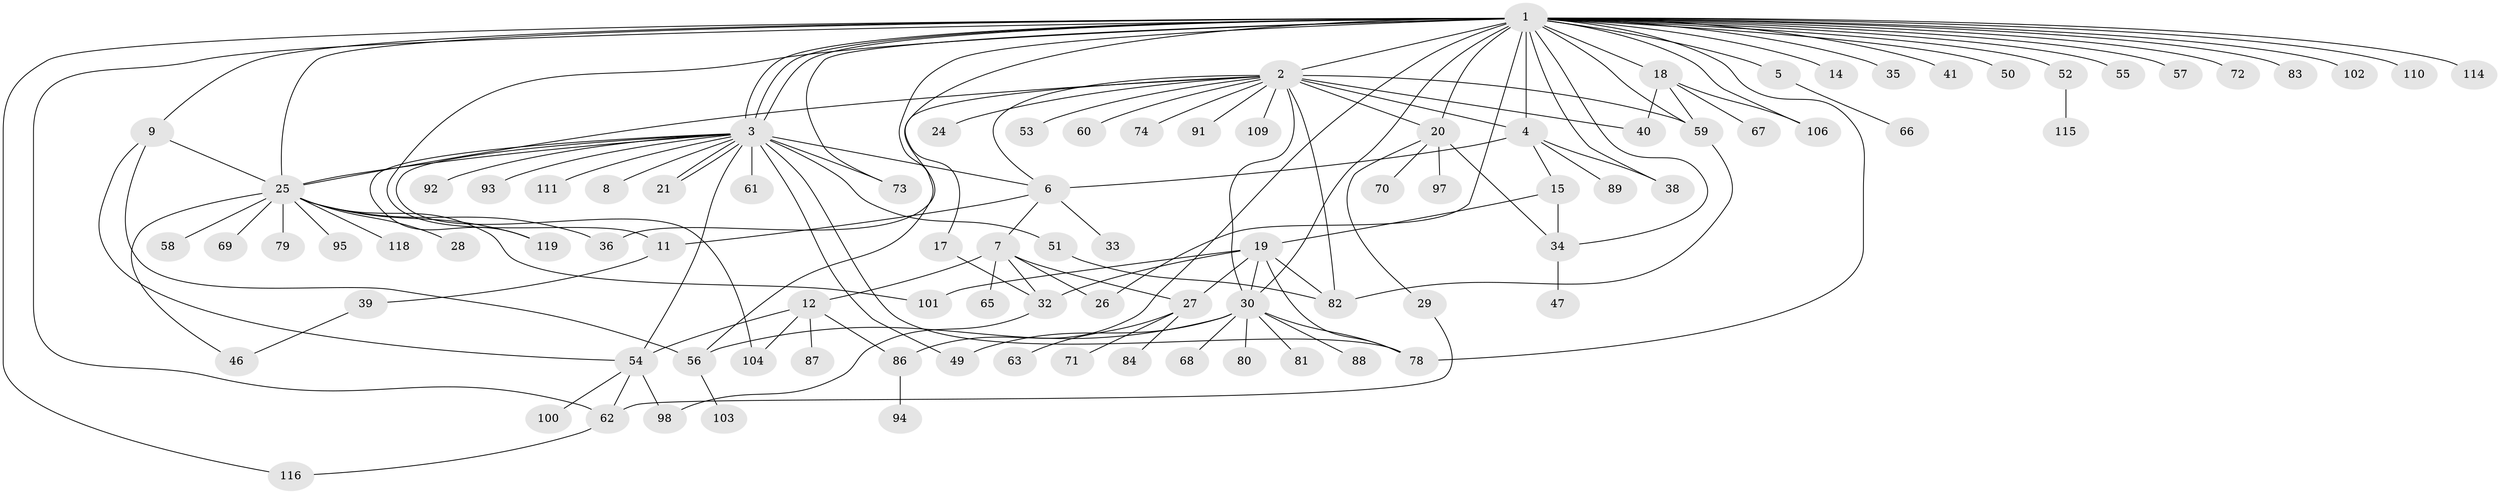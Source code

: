 // original degree distribution, {37: 0.00819672131147541, 8: 0.01639344262295082, 21: 0.00819672131147541, 6: 0.040983606557377046, 3: 0.09016393442622951, 7: 0.00819672131147541, 2: 0.2540983606557377, 4: 0.05737704918032787, 10: 0.00819672131147541, 1: 0.45081967213114754, 17: 0.00819672131147541, 15: 0.00819672131147541, 5: 0.03278688524590164, 9: 0.00819672131147541}
// Generated by graph-tools (version 1.1) at 2025/11/02/27/25 16:11:16]
// undirected, 93 vertices, 138 edges
graph export_dot {
graph [start="1"]
  node [color=gray90,style=filled];
  1 [super="+10"];
  2 [super="+23"];
  3 [super="+108"];
  4 [super="+42"];
  5 [super="+43"];
  6 [super="+13"];
  7 [super="+22"];
  8 [super="+16"];
  9 [super="+90"];
  11 [super="+44"];
  12 [super="+31"];
  14;
  15;
  17;
  18 [super="+117"];
  19 [super="+122"];
  20 [super="+37"];
  21;
  24;
  25 [super="+85"];
  26;
  27 [super="+113"];
  28;
  29;
  30 [super="+64"];
  32 [super="+48"];
  33;
  34 [super="+121"];
  35 [super="+96"];
  36;
  38;
  39;
  40 [super="+45"];
  41;
  46 [super="+120"];
  47;
  49 [super="+77"];
  50;
  51;
  52;
  53;
  54 [super="+107"];
  55;
  56;
  57 [super="+75"];
  58;
  59;
  60;
  61 [super="+105"];
  62 [super="+112"];
  63;
  65;
  66;
  67;
  68;
  69 [super="+76"];
  70;
  71;
  72;
  73;
  74;
  78 [super="+99"];
  79;
  80;
  81;
  82;
  83;
  84;
  86;
  87;
  88;
  89;
  91;
  92;
  93;
  94;
  95;
  97;
  98;
  100;
  101;
  102;
  103;
  104;
  106;
  109;
  110;
  111;
  114;
  115;
  116;
  118;
  119;
  1 -- 2 [weight=3];
  1 -- 3 [weight=2];
  1 -- 3;
  1 -- 3;
  1 -- 4 [weight=3];
  1 -- 5;
  1 -- 9;
  1 -- 11;
  1 -- 14;
  1 -- 17;
  1 -- 18;
  1 -- 20;
  1 -- 34;
  1 -- 35;
  1 -- 38;
  1 -- 50;
  1 -- 52 [weight=2];
  1 -- 55;
  1 -- 56;
  1 -- 57;
  1 -- 59;
  1 -- 62;
  1 -- 73;
  1 -- 83;
  1 -- 86;
  1 -- 102;
  1 -- 106;
  1 -- 110;
  1 -- 116;
  1 -- 78;
  1 -- 30;
  1 -- 72;
  1 -- 41;
  1 -- 114;
  1 -- 25;
  1 -- 26;
  2 -- 6 [weight=2];
  2 -- 20;
  2 -- 25;
  2 -- 36;
  2 -- 4 [weight=2];
  2 -- 40;
  2 -- 59;
  2 -- 74;
  2 -- 109;
  2 -- 82;
  2 -- 53;
  2 -- 24;
  2 -- 91;
  2 -- 60;
  2 -- 30;
  3 -- 8;
  3 -- 21;
  3 -- 21;
  3 -- 25;
  3 -- 49;
  3 -- 51;
  3 -- 61 [weight=2];
  3 -- 73;
  3 -- 92;
  3 -- 93;
  3 -- 104;
  3 -- 111;
  3 -- 119;
  3 -- 78;
  3 -- 54;
  3 -- 6;
  4 -- 15;
  4 -- 89;
  4 -- 38;
  4 -- 6;
  5 -- 66;
  6 -- 7;
  6 -- 11;
  6 -- 33;
  7 -- 12;
  7 -- 26;
  7 -- 27 [weight=2];
  7 -- 32;
  7 -- 65;
  9 -- 54;
  9 -- 56;
  9 -- 25;
  11 -- 39;
  12 -- 54;
  12 -- 86;
  12 -- 87;
  12 -- 104;
  15 -- 19;
  15 -- 34;
  17 -- 32;
  18 -- 40;
  18 -- 59;
  18 -- 67;
  18 -- 106;
  19 -- 32;
  19 -- 82;
  19 -- 101;
  19 -- 78;
  19 -- 30;
  19 -- 27;
  20 -- 29;
  20 -- 70;
  20 -- 34;
  20 -- 97;
  25 -- 28;
  25 -- 36;
  25 -- 46;
  25 -- 58;
  25 -- 69;
  25 -- 79;
  25 -- 95;
  25 -- 101;
  25 -- 118;
  25 -- 119;
  27 -- 63;
  27 -- 71;
  27 -- 84;
  29 -- 62;
  30 -- 81;
  30 -- 68;
  30 -- 78;
  30 -- 80;
  30 -- 56;
  30 -- 88;
  30 -- 49;
  32 -- 98;
  34 -- 47;
  39 -- 46;
  51 -- 82;
  52 -- 115;
  54 -- 98;
  54 -- 100;
  54 -- 62;
  56 -- 103;
  59 -- 82;
  62 -- 116;
  86 -- 94;
}

